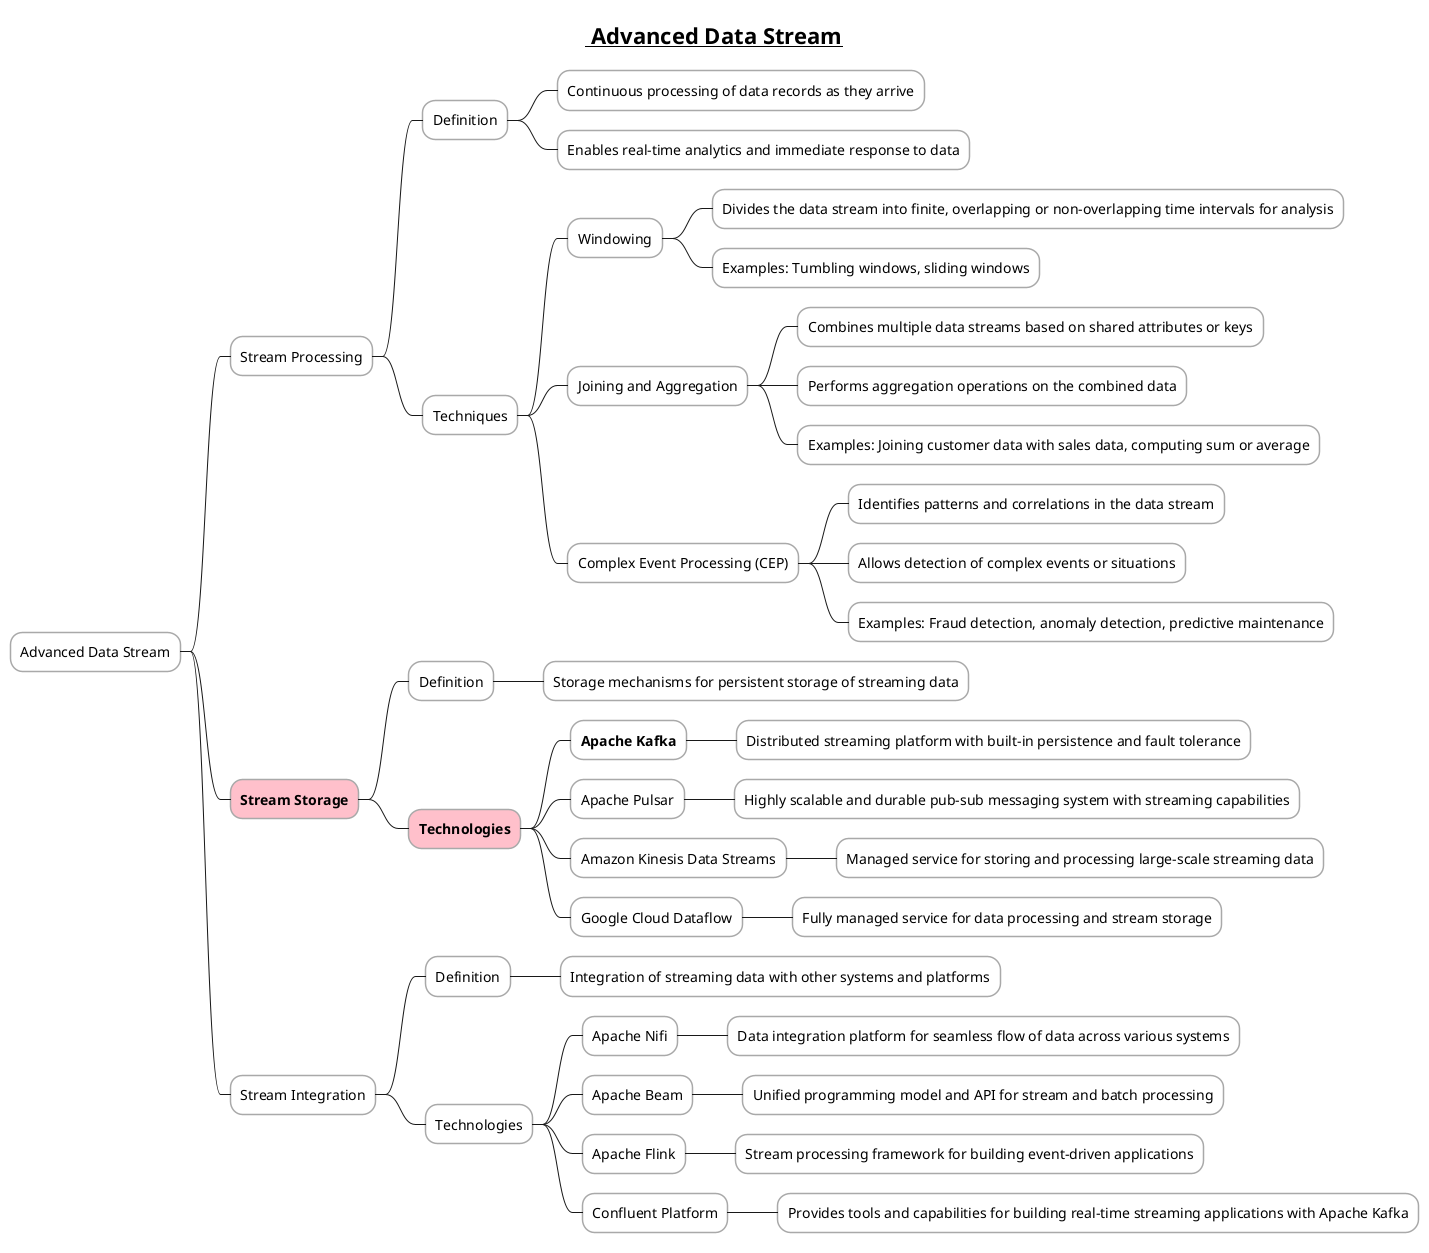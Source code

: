 @startmindmap

skinparam node {
    BorderColor DarkGray
    BackgroundColor White
}

skinparam connector {
    LineColor DarkGray
}

title =__ Advanced Data Stream__
* Advanced Data Stream

** Stream Processing
*** Definition
**** Continuous processing of data records as they arrive
**** Enables real-time analytics and immediate response to data

*** Techniques
**** Windowing
***** Divides the data stream into finite, overlapping or non-overlapping time intervals for analysis
***** Examples: Tumbling windows, sliding windows

**** Joining and Aggregation
***** Combines multiple data streams based on shared attributes or keys
***** Performs aggregation operations on the combined data
***** Examples: Joining customer data with sales data, computing sum or average

**** Complex Event Processing (CEP)
***** Identifies patterns and correlations in the data stream
***** Allows detection of complex events or situations
***** Examples: Fraud detection, anomaly detection, predictive maintenance

**[#pink] **Stream Storage**
*** Definition
**** Storage mechanisms for persistent storage of streaming data

***[#pink] **Technologies**
**** **Apache Kafka**
***** Distributed streaming platform with built-in persistence and fault tolerance

**** Apache Pulsar
***** Highly scalable and durable pub-sub messaging system with streaming capabilities

**** Amazon Kinesis Data Streams
***** Managed service for storing and processing large-scale streaming data

**** Google Cloud Dataflow
***** Fully managed service for data processing and stream storage

** Stream Integration
*** Definition
**** Integration of streaming data with other systems and platforms

*** Technologies
**** Apache Nifi
***** Data integration platform for seamless flow of data across various systems

**** Apache Beam
***** Unified programming model and API for stream and batch processing

**** Apache Flink
***** Stream processing framework for building event-driven applications

**** Confluent Platform
***** Provides tools and capabilities for building real-time streaming applications with Apache Kafka

@endmindmap
